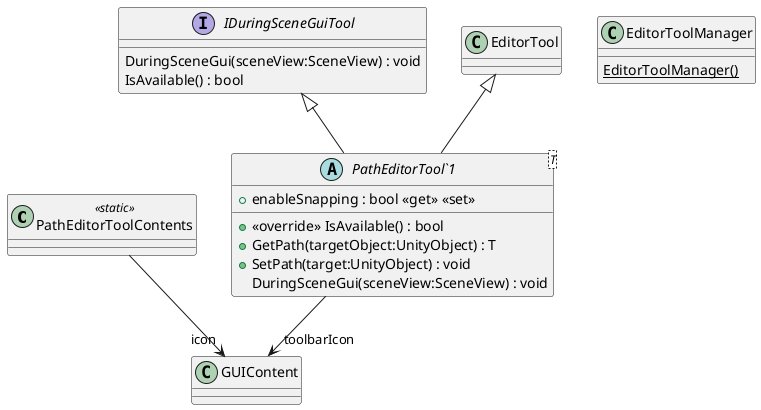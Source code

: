 @startuml
class PathEditorToolContents <<static>> {
}
interface IDuringSceneGuiTool {
    DuringSceneGui(sceneView:SceneView) : void
    IsAvailable() : bool
}
class EditorToolManager {
    {static} EditorToolManager()
}
abstract class "PathEditorTool`1"<T> {
    + enableSnapping : bool <<get>> <<set>>
    + <<override>> IsAvailable() : bool
    + GetPath(targetObject:UnityObject) : T
    + SetPath(target:UnityObject) : void
    DuringSceneGui(sceneView:SceneView) : void
}
PathEditorToolContents --> "icon" GUIContent
EditorTool <|-- "PathEditorTool`1"
IDuringSceneGuiTool <|-- "PathEditorTool`1"
"PathEditorTool`1" --> "toolbarIcon" GUIContent
@enduml
